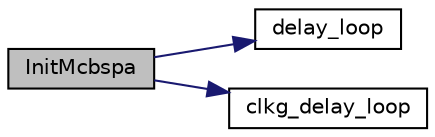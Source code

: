 digraph "InitMcbspa"
{
  edge [fontname="Helvetica",fontsize="10",labelfontname="Helvetica",labelfontsize="10"];
  node [fontname="Helvetica",fontsize="10",shape=record];
  rankdir="LR";
  Node1 [label="InitMcbspa",height=0.2,width=0.4,color="black", fillcolor="grey75", style="filled", fontcolor="black"];
  Node1 -> Node2 [color="midnightblue",fontsize="10",style="solid",fontname="Helvetica"];
  Node2 [label="delay_loop",height=0.2,width=0.4,color="black", fillcolor="white", style="filled",URL="$_d_s_p2833x___mcbsp_8c.html#a43e53eea971611d3b56555c0b8543384"];
  Node1 -> Node3 [color="midnightblue",fontsize="10",style="solid",fontname="Helvetica"];
  Node3 [label="clkg_delay_loop",height=0.2,width=0.4,color="black", fillcolor="white", style="filled",URL="$_d_s_p2833x___mcbsp_8c.html#a37e7d8825cfa48fac25e522d9827158f"];
}
